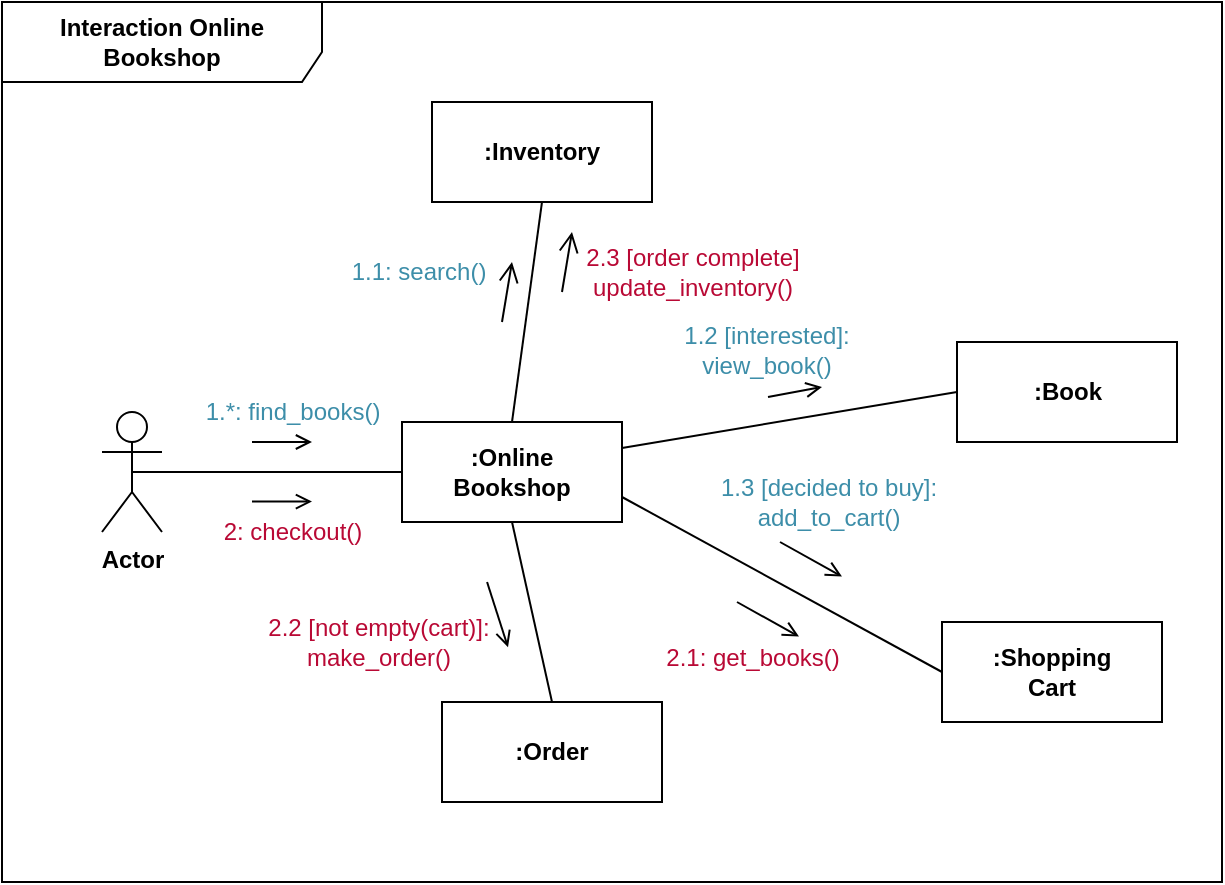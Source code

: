 <mxfile version="26.0.14">
  <diagram name="Page-1" id="jInQxezNHXTEFb5xOghS">
    <mxGraphModel dx="1756" dy="-63" grid="1" gridSize="10" guides="1" tooltips="1" connect="1" arrows="1" fold="1" page="1" pageScale="1" pageWidth="850" pageHeight="1100" math="0" shadow="0">
      <root>
        <mxCell id="0" />
        <mxCell id="1" parent="0" />
        <mxCell id="C0I6Cyn69gNDVd1H6Pqo-1" value="Interaction Online Bookshop" style="shape=umlFrame;whiteSpace=wrap;html=1;pointerEvents=0;width=160;height=40;fontStyle=1" vertex="1" parent="1">
          <mxGeometry x="60" y="1520" width="610" height="440" as="geometry" />
        </mxCell>
        <mxCell id="C0I6Cyn69gNDVd1H6Pqo-2" value="Actor" style="shape=umlActor;verticalLabelPosition=bottom;verticalAlign=top;html=1;outlineConnect=0;fontStyle=1" vertex="1" parent="1">
          <mxGeometry x="110" y="1725" width="30" height="60" as="geometry" />
        </mxCell>
        <mxCell id="C0I6Cyn69gNDVd1H6Pqo-3" value=":Online&lt;div&gt;Bookshop&lt;/div&gt;" style="html=1;whiteSpace=wrap;fontStyle=1" vertex="1" parent="1">
          <mxGeometry x="260" y="1730" width="110" height="50" as="geometry" />
        </mxCell>
        <mxCell id="C0I6Cyn69gNDVd1H6Pqo-4" value=":Inventory" style="html=1;whiteSpace=wrap;fontStyle=1" vertex="1" parent="1">
          <mxGeometry x="275" y="1570" width="110" height="50" as="geometry" />
        </mxCell>
        <mxCell id="C0I6Cyn69gNDVd1H6Pqo-5" value=":Shopping&lt;div&gt;Cart&lt;/div&gt;" style="html=1;whiteSpace=wrap;fontStyle=1" vertex="1" parent="1">
          <mxGeometry x="530" y="1830" width="110" height="50" as="geometry" />
        </mxCell>
        <mxCell id="C0I6Cyn69gNDVd1H6Pqo-6" value=":Book" style="html=1;whiteSpace=wrap;fontStyle=1" vertex="1" parent="1">
          <mxGeometry x="537.5" y="1690" width="110" height="50" as="geometry" />
        </mxCell>
        <mxCell id="C0I6Cyn69gNDVd1H6Pqo-7" value=":Order" style="html=1;whiteSpace=wrap;fontStyle=1" vertex="1" parent="1">
          <mxGeometry x="280" y="1870" width="110" height="50" as="geometry" />
        </mxCell>
        <mxCell id="C0I6Cyn69gNDVd1H6Pqo-8" value="" style="endArrow=none;html=1;rounded=0;fontSize=12;startSize=8;endSize=8;curved=1;exitX=0.5;exitY=0.5;exitDx=0;exitDy=0;exitPerimeter=0;entryX=0;entryY=0.5;entryDx=0;entryDy=0;fontStyle=1" edge="1" parent="1" source="C0I6Cyn69gNDVd1H6Pqo-2" target="C0I6Cyn69gNDVd1H6Pqo-3">
          <mxGeometry width="50" height="50" relative="1" as="geometry">
            <mxPoint x="180" y="1680" as="sourcePoint" />
            <mxPoint x="263" y="1748" as="targetPoint" />
          </mxGeometry>
        </mxCell>
        <mxCell id="C0I6Cyn69gNDVd1H6Pqo-9" value="" style="endArrow=none;html=1;rounded=0;fontSize=12;startSize=8;endSize=8;curved=1;exitX=0.5;exitY=0;exitDx=0;exitDy=0;entryX=0.5;entryY=1;entryDx=0;entryDy=0;fontStyle=1" edge="1" parent="1" source="C0I6Cyn69gNDVd1H6Pqo-3" target="C0I6Cyn69gNDVd1H6Pqo-4">
          <mxGeometry width="50" height="50" relative="1" as="geometry">
            <mxPoint x="180" y="1680" as="sourcePoint" />
            <mxPoint x="230" y="1630" as="targetPoint" />
          </mxGeometry>
        </mxCell>
        <mxCell id="C0I6Cyn69gNDVd1H6Pqo-10" value="" style="endArrow=none;html=1;rounded=0;fontSize=12;startSize=8;endSize=8;curved=1;entryX=0.5;entryY=1;entryDx=0;entryDy=0;exitX=0.5;exitY=0;exitDx=0;exitDy=0;fontStyle=1" edge="1" parent="1" source="C0I6Cyn69gNDVd1H6Pqo-7" target="C0I6Cyn69gNDVd1H6Pqo-3">
          <mxGeometry width="50" height="50" relative="1" as="geometry">
            <mxPoint x="180" y="1680" as="sourcePoint" />
            <mxPoint x="230" y="1630" as="targetPoint" />
          </mxGeometry>
        </mxCell>
        <mxCell id="C0I6Cyn69gNDVd1H6Pqo-11" value="" style="endArrow=none;html=1;rounded=0;fontSize=12;startSize=8;endSize=8;curved=1;exitX=1;exitY=0.75;exitDx=0;exitDy=0;entryX=0;entryY=0.5;entryDx=0;entryDy=0;fontStyle=1" edge="1" parent="1" source="C0I6Cyn69gNDVd1H6Pqo-3" target="C0I6Cyn69gNDVd1H6Pqo-5">
          <mxGeometry width="50" height="50" relative="1" as="geometry">
            <mxPoint x="420" y="1680" as="sourcePoint" />
            <mxPoint x="470" y="1630" as="targetPoint" />
          </mxGeometry>
        </mxCell>
        <mxCell id="C0I6Cyn69gNDVd1H6Pqo-12" value="" style="endArrow=none;html=1;rounded=0;fontSize=12;startSize=8;endSize=8;curved=1;entryX=0;entryY=0.5;entryDx=0;entryDy=0;fontStyle=1" edge="1" parent="1" target="C0I6Cyn69gNDVd1H6Pqo-6">
          <mxGeometry width="50" height="50" relative="1" as="geometry">
            <mxPoint x="370" y="1743" as="sourcePoint" />
            <mxPoint x="470" y="1630" as="targetPoint" />
          </mxGeometry>
        </mxCell>
        <mxCell id="C0I6Cyn69gNDVd1H6Pqo-13" value="" style="edgeStyle=none;orthogonalLoop=1;jettySize=auto;html=1;rounded=0;fontSize=12;startSize=8;endSize=8;curved=1;entryX=0.5;entryY=1;entryDx=0;entryDy=0;endArrow=open;startFill=0;endFill=0;fontStyle=1" edge="1" parent="1">
          <mxGeometry width="140" relative="1" as="geometry">
            <mxPoint x="310" y="1680" as="sourcePoint" />
            <mxPoint x="315.0" y="1650.0" as="targetPoint" />
          </mxGeometry>
        </mxCell>
        <mxCell id="C0I6Cyn69gNDVd1H6Pqo-14" value="" style="edgeStyle=none;orthogonalLoop=1;jettySize=auto;html=1;rounded=0;fontSize=12;startSize=8;endSize=8;curved=1;entryX=0.5;entryY=1;entryDx=0;entryDy=0;endArrow=open;startFill=0;endFill=0;fontStyle=1" edge="1" parent="1">
          <mxGeometry width="140" relative="1" as="geometry">
            <mxPoint x="340" y="1665" as="sourcePoint" />
            <mxPoint x="345.0" y="1635.0" as="targetPoint" />
          </mxGeometry>
        </mxCell>
        <mxCell id="C0I6Cyn69gNDVd1H6Pqo-15" value="1.1: search()" style="text;html=1;align=center;verticalAlign=middle;resizable=0;points=[];autosize=1;fontColor=light-dark(#3d8ea9, #ededed);fontStyle=0" vertex="1" parent="1">
          <mxGeometry x="223" y="1640" width="90" height="30" as="geometry" />
        </mxCell>
        <mxCell id="C0I6Cyn69gNDVd1H6Pqo-16" value="2.3 [order complete]&lt;div&gt;update_inventory()&lt;/div&gt;" style="text;html=1;align=center;verticalAlign=middle;resizable=0;points=[];autosize=1;fontColor=light-dark(#b90935, #ededed);fontStyle=0" vertex="1" parent="1">
          <mxGeometry x="340" y="1635" width="130" height="40" as="geometry" />
        </mxCell>
        <mxCell id="C0I6Cyn69gNDVd1H6Pqo-17" value="" style="endArrow=open;html=1;rounded=0;startArrow=none;startFill=0;endFill=0;fontStyle=1" edge="1" parent="1">
          <mxGeometry width="50" height="50" relative="1" as="geometry">
            <mxPoint x="443" y="1717.5" as="sourcePoint" />
            <mxPoint x="470" y="1712.5" as="targetPoint" />
            <Array as="points">
              <mxPoint x="443" y="1717.5" />
            </Array>
          </mxGeometry>
        </mxCell>
        <mxCell id="C0I6Cyn69gNDVd1H6Pqo-18" value="1.2 [interested]:&lt;div&gt;view_book()&lt;/div&gt;" style="text;html=1;align=center;verticalAlign=middle;resizable=0;points=[];autosize=1;fontColor=light-dark(#3d8ea9, #ededed);fontStyle=0" vertex="1" parent="1">
          <mxGeometry x="387" y="1674" width="110" height="40" as="geometry" />
        </mxCell>
        <mxCell id="C0I6Cyn69gNDVd1H6Pqo-19" value="" style="endArrow=open;html=1;rounded=0;entryX=0.009;entryY=0.346;entryDx=0;entryDy=0;endFill=0;entryPerimeter=0;fontStyle=1" edge="1" parent="1">
          <mxGeometry width="50" height="50" relative="1" as="geometry">
            <mxPoint x="449.01" y="1790" as="sourcePoint" />
            <mxPoint x="480" y="1807.3" as="targetPoint" />
          </mxGeometry>
        </mxCell>
        <mxCell id="C0I6Cyn69gNDVd1H6Pqo-20" value="" style="endArrow=open;html=1;rounded=0;entryX=0.009;entryY=0.346;entryDx=0;entryDy=0;endFill=0;entryPerimeter=0;fontStyle=1" edge="1" parent="1">
          <mxGeometry width="50" height="50" relative="1" as="geometry">
            <mxPoint x="427.5" y="1820" as="sourcePoint" />
            <mxPoint x="458.49" y="1837.3" as="targetPoint" />
          </mxGeometry>
        </mxCell>
        <mxCell id="C0I6Cyn69gNDVd1H6Pqo-21" value="1.3 [decided to buy]:&lt;div&gt;add_to_cart()&lt;/div&gt;" style="text;html=1;align=center;verticalAlign=middle;resizable=0;points=[];autosize=1;fontColor=light-dark(#3d8ea9, #ededed);fontStyle=0" vertex="1" parent="1">
          <mxGeometry x="407.5" y="1750" width="130" height="40" as="geometry" />
        </mxCell>
        <mxCell id="C0I6Cyn69gNDVd1H6Pqo-22" value="" style="endArrow=open;html=1;rounded=0;endFill=0;fontStyle=1" edge="1" parent="1">
          <mxGeometry width="50" height="50" relative="1" as="geometry">
            <mxPoint x="185" y="1740" as="sourcePoint" />
            <mxPoint x="215" y="1740" as="targetPoint" />
          </mxGeometry>
        </mxCell>
        <mxCell id="C0I6Cyn69gNDVd1H6Pqo-23" value="" style="endArrow=open;html=1;rounded=0;endFill=0;fontStyle=1" edge="1" parent="1">
          <mxGeometry width="50" height="50" relative="1" as="geometry">
            <mxPoint x="185" y="1769.8" as="sourcePoint" />
            <mxPoint x="215" y="1769.8" as="targetPoint" />
          </mxGeometry>
        </mxCell>
        <mxCell id="C0I6Cyn69gNDVd1H6Pqo-24" value="" style="endArrow=open;html=1;rounded=0;entryX=0.277;entryY=0.052;entryDx=0;entryDy=0;entryPerimeter=0;endFill=0;fontStyle=1" edge="1" parent="1">
          <mxGeometry width="50" height="50" relative="1" as="geometry">
            <mxPoint x="302.53" y="1810" as="sourcePoint" />
            <mxPoint x="313" y="1842.6" as="targetPoint" />
          </mxGeometry>
        </mxCell>
        <mxCell id="C0I6Cyn69gNDVd1H6Pqo-25" value="1.*: find_books()" style="text;html=1;align=center;verticalAlign=middle;resizable=0;points=[];autosize=1;fontColor=light-dark(#3d8ea9, #ededed);fontStyle=0" vertex="1" parent="1">
          <mxGeometry x="150" y="1710" width="110" height="30" as="geometry" />
        </mxCell>
        <mxCell id="C0I6Cyn69gNDVd1H6Pqo-26" value="2: checkout()" style="text;html=1;align=center;verticalAlign=middle;resizable=0;points=[];autosize=1;fontColor=light-dark(#b90935, #ededed);fontStyle=0" vertex="1" parent="1">
          <mxGeometry x="160" y="1770" width="90" height="30" as="geometry" />
        </mxCell>
        <mxCell id="C0I6Cyn69gNDVd1H6Pqo-27" value="2.2 [not empty(cart)]:&lt;div&gt;make_order()&lt;/div&gt;" style="text;html=1;align=center;verticalAlign=middle;resizable=0;points=[];autosize=1;fontColor=light-dark(#b90935, #ededed);fontStyle=0" vertex="1" parent="1">
          <mxGeometry x="183" y="1820" width="130" height="40" as="geometry" />
        </mxCell>
        <mxCell id="C0I6Cyn69gNDVd1H6Pqo-28" value="2.1: get_books()" style="text;html=1;align=center;verticalAlign=middle;resizable=0;points=[];autosize=1;fontColor=light-dark(#b90935, #ededed);fontStyle=0" vertex="1" parent="1">
          <mxGeometry x="380" y="1833" width="110" height="30" as="geometry" />
        </mxCell>
      </root>
    </mxGraphModel>
  </diagram>
</mxfile>

